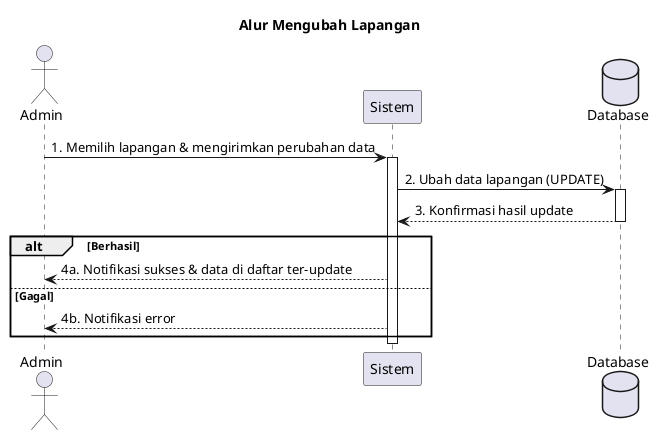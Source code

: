 @startuml
actor Admin
participant "Sistem" as System
database "Database" as DB

title Alur Mengubah Lapangan

Admin -> System : 1. Memilih lapangan & mengirimkan perubahan data
activate System

System -> DB : 2. Ubah data lapangan (UPDATE)
activate DB
DB --> System : 3. Konfirmasi hasil update
deactivate DB

alt Berhasil
    System --> Admin : 4a. Notifikasi sukses & data di daftar ter-update
else Gagal
    System --> Admin : 4b. Notifikasi error
end
deactivate System
@enduml